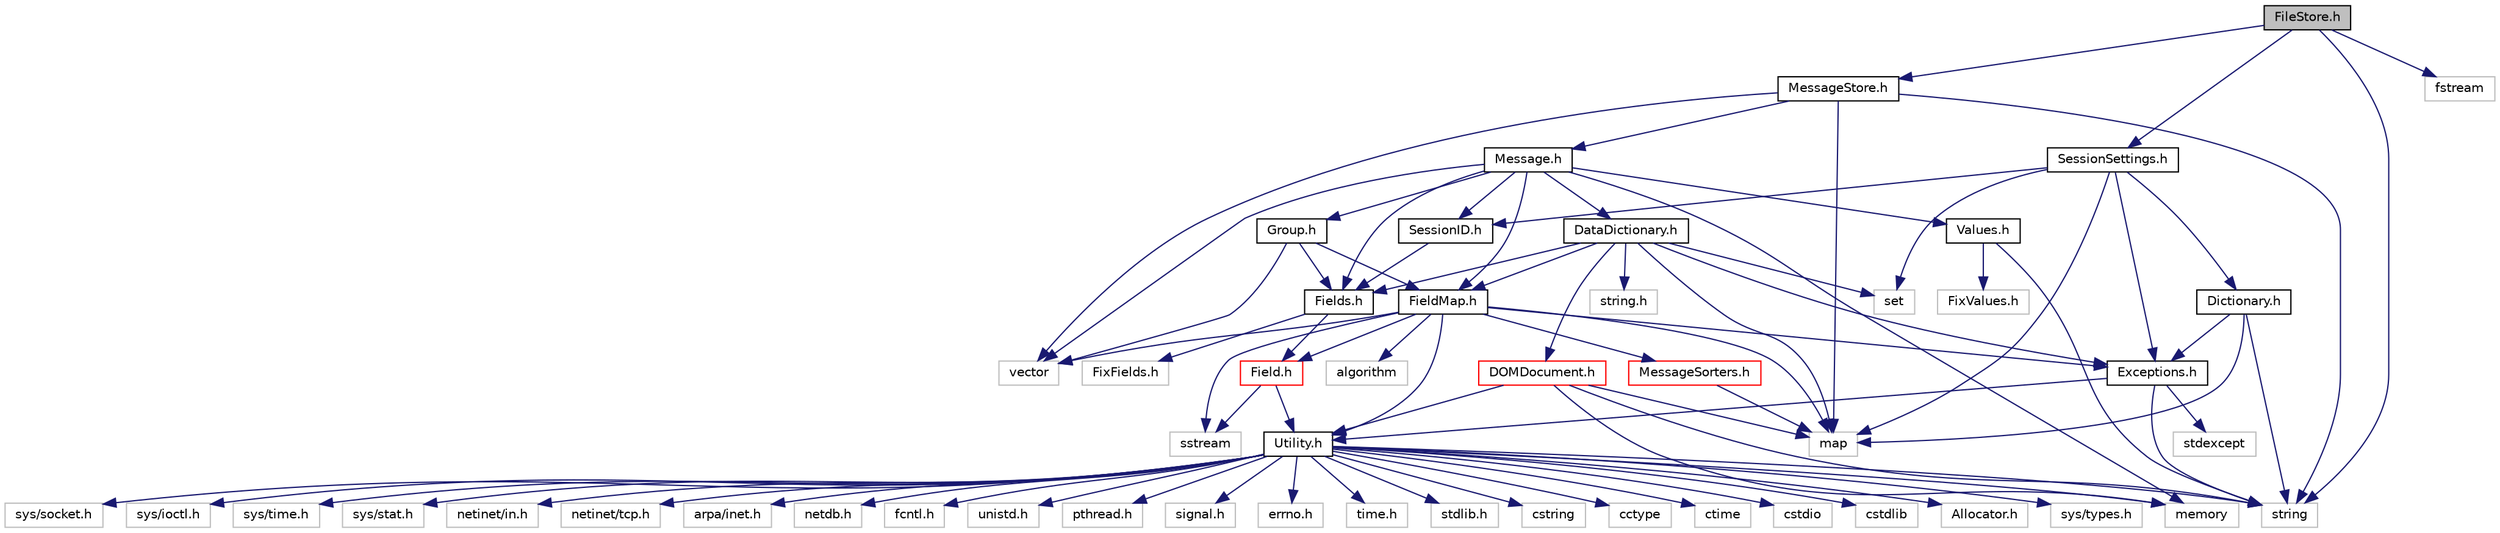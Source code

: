 digraph "FileStore.h"
{
  edge [fontname="Helvetica",fontsize="10",labelfontname="Helvetica",labelfontsize="10"];
  node [fontname="Helvetica",fontsize="10",shape=record];
  Node0 [label="FileStore.h",height=0.2,width=0.4,color="black", fillcolor="grey75", style="filled", fontcolor="black"];
  Node0 -> Node1 [color="midnightblue",fontsize="10",style="solid",fontname="Helvetica"];
  Node1 [label="MessageStore.h",height=0.2,width=0.4,color="black", fillcolor="white", style="filled",URL="$_message_store_8h.html"];
  Node1 -> Node2 [color="midnightblue",fontsize="10",style="solid",fontname="Helvetica"];
  Node2 [label="Message.h",height=0.2,width=0.4,color="black", fillcolor="white", style="filled",URL="$_message_8h.html"];
  Node2 -> Node3 [color="midnightblue",fontsize="10",style="solid",fontname="Helvetica"];
  Node3 [label="FieldMap.h",height=0.2,width=0.4,color="black", fillcolor="white", style="filled",URL="$_field_map_8h.html"];
  Node3 -> Node4 [color="midnightblue",fontsize="10",style="solid",fontname="Helvetica"];
  Node4 [label="Field.h",height=0.2,width=0.4,color="red", fillcolor="white", style="filled",URL="$_field_8h.html"];
  Node4 -> Node5 [color="midnightblue",fontsize="10",style="solid",fontname="Helvetica"];
  Node5 [label="sstream",height=0.2,width=0.4,color="grey75", fillcolor="white", style="filled"];
  Node4 -> Node13 [color="midnightblue",fontsize="10",style="solid",fontname="Helvetica"];
  Node13 [label="Utility.h",height=0.2,width=0.4,color="black", fillcolor="white", style="filled",URL="$_utility_8h.html"];
  Node13 -> Node14 [color="midnightblue",fontsize="10",style="solid",fontname="Helvetica"];
  Node14 [label="Allocator.h",height=0.2,width=0.4,color="grey75", fillcolor="white", style="filled"];
  Node13 -> Node15 [color="midnightblue",fontsize="10",style="solid",fontname="Helvetica"];
  Node15 [label="sys/types.h",height=0.2,width=0.4,color="grey75", fillcolor="white", style="filled"];
  Node13 -> Node16 [color="midnightblue",fontsize="10",style="solid",fontname="Helvetica"];
  Node16 [label="sys/socket.h",height=0.2,width=0.4,color="grey75", fillcolor="white", style="filled"];
  Node13 -> Node17 [color="midnightblue",fontsize="10",style="solid",fontname="Helvetica"];
  Node17 [label="sys/ioctl.h",height=0.2,width=0.4,color="grey75", fillcolor="white", style="filled"];
  Node13 -> Node18 [color="midnightblue",fontsize="10",style="solid",fontname="Helvetica"];
  Node18 [label="sys/time.h",height=0.2,width=0.4,color="grey75", fillcolor="white", style="filled"];
  Node13 -> Node19 [color="midnightblue",fontsize="10",style="solid",fontname="Helvetica"];
  Node19 [label="sys/stat.h",height=0.2,width=0.4,color="grey75", fillcolor="white", style="filled"];
  Node13 -> Node20 [color="midnightblue",fontsize="10",style="solid",fontname="Helvetica"];
  Node20 [label="netinet/in.h",height=0.2,width=0.4,color="grey75", fillcolor="white", style="filled"];
  Node13 -> Node21 [color="midnightblue",fontsize="10",style="solid",fontname="Helvetica"];
  Node21 [label="netinet/tcp.h",height=0.2,width=0.4,color="grey75", fillcolor="white", style="filled"];
  Node13 -> Node22 [color="midnightblue",fontsize="10",style="solid",fontname="Helvetica"];
  Node22 [label="arpa/inet.h",height=0.2,width=0.4,color="grey75", fillcolor="white", style="filled"];
  Node13 -> Node23 [color="midnightblue",fontsize="10",style="solid",fontname="Helvetica"];
  Node23 [label="netdb.h",height=0.2,width=0.4,color="grey75", fillcolor="white", style="filled"];
  Node13 -> Node24 [color="midnightblue",fontsize="10",style="solid",fontname="Helvetica"];
  Node24 [label="fcntl.h",height=0.2,width=0.4,color="grey75", fillcolor="white", style="filled"];
  Node13 -> Node25 [color="midnightblue",fontsize="10",style="solid",fontname="Helvetica"];
  Node25 [label="unistd.h",height=0.2,width=0.4,color="grey75", fillcolor="white", style="filled"];
  Node13 -> Node26 [color="midnightblue",fontsize="10",style="solid",fontname="Helvetica"];
  Node26 [label="pthread.h",height=0.2,width=0.4,color="grey75", fillcolor="white", style="filled"];
  Node13 -> Node27 [color="midnightblue",fontsize="10",style="solid",fontname="Helvetica"];
  Node27 [label="signal.h",height=0.2,width=0.4,color="grey75", fillcolor="white", style="filled"];
  Node13 -> Node28 [color="midnightblue",fontsize="10",style="solid",fontname="Helvetica"];
  Node28 [label="errno.h",height=0.2,width=0.4,color="grey75", fillcolor="white", style="filled"];
  Node13 -> Node29 [color="midnightblue",fontsize="10",style="solid",fontname="Helvetica"];
  Node29 [label="time.h",height=0.2,width=0.4,color="grey75", fillcolor="white", style="filled"];
  Node13 -> Node30 [color="midnightblue",fontsize="10",style="solid",fontname="Helvetica"];
  Node30 [label="stdlib.h",height=0.2,width=0.4,color="grey75", fillcolor="white", style="filled"];
  Node13 -> Node31 [color="midnightblue",fontsize="10",style="solid",fontname="Helvetica"];
  Node31 [label="string",height=0.2,width=0.4,color="grey75", fillcolor="white", style="filled"];
  Node13 -> Node32 [color="midnightblue",fontsize="10",style="solid",fontname="Helvetica"];
  Node32 [label="cstring",height=0.2,width=0.4,color="grey75", fillcolor="white", style="filled"];
  Node13 -> Node33 [color="midnightblue",fontsize="10",style="solid",fontname="Helvetica"];
  Node33 [label="cctype",height=0.2,width=0.4,color="grey75", fillcolor="white", style="filled"];
  Node13 -> Node34 [color="midnightblue",fontsize="10",style="solid",fontname="Helvetica"];
  Node34 [label="ctime",height=0.2,width=0.4,color="grey75", fillcolor="white", style="filled"];
  Node13 -> Node35 [color="midnightblue",fontsize="10",style="solid",fontname="Helvetica"];
  Node35 [label="cstdio",height=0.2,width=0.4,color="grey75", fillcolor="white", style="filled"];
  Node13 -> Node36 [color="midnightblue",fontsize="10",style="solid",fontname="Helvetica"];
  Node36 [label="cstdlib",height=0.2,width=0.4,color="grey75", fillcolor="white", style="filled"];
  Node13 -> Node37 [color="midnightblue",fontsize="10",style="solid",fontname="Helvetica"];
  Node37 [label="memory",height=0.2,width=0.4,color="grey75", fillcolor="white", style="filled"];
  Node3 -> Node44 [color="midnightblue",fontsize="10",style="solid",fontname="Helvetica"];
  Node44 [label="MessageSorters.h",height=0.2,width=0.4,color="red", fillcolor="white", style="filled",URL="$_message_sorters_8h.html"];
  Node44 -> Node49 [color="midnightblue",fontsize="10",style="solid",fontname="Helvetica"];
  Node49 [label="map",height=0.2,width=0.4,color="grey75", fillcolor="white", style="filled"];
  Node3 -> Node38 [color="midnightblue",fontsize="10",style="solid",fontname="Helvetica"];
  Node38 [label="Exceptions.h",height=0.2,width=0.4,color="black", fillcolor="white", style="filled",URL="$_exceptions_8h.html"];
  Node38 -> Node31 [color="midnightblue",fontsize="10",style="solid",fontname="Helvetica"];
  Node38 -> Node39 [color="midnightblue",fontsize="10",style="solid",fontname="Helvetica"];
  Node39 [label="stdexcept",height=0.2,width=0.4,color="grey75", fillcolor="white", style="filled"];
  Node38 -> Node13 [color="midnightblue",fontsize="10",style="solid",fontname="Helvetica"];
  Node3 -> Node13 [color="midnightblue",fontsize="10",style="solid",fontname="Helvetica"];
  Node3 -> Node49 [color="midnightblue",fontsize="10",style="solid",fontname="Helvetica"];
  Node3 -> Node50 [color="midnightblue",fontsize="10",style="solid",fontname="Helvetica"];
  Node50 [label="vector",height=0.2,width=0.4,color="grey75", fillcolor="white", style="filled"];
  Node3 -> Node5 [color="midnightblue",fontsize="10",style="solid",fontname="Helvetica"];
  Node3 -> Node51 [color="midnightblue",fontsize="10",style="solid",fontname="Helvetica"];
  Node51 [label="algorithm",height=0.2,width=0.4,color="grey75", fillcolor="white", style="filled"];
  Node2 -> Node52 [color="midnightblue",fontsize="10",style="solid",fontname="Helvetica"];
  Node52 [label="Fields.h",height=0.2,width=0.4,color="black", fillcolor="white", style="filled",URL="$_fields_8h.html"];
  Node52 -> Node53 [color="midnightblue",fontsize="10",style="solid",fontname="Helvetica"];
  Node53 [label="FixFields.h",height=0.2,width=0.4,color="grey75", fillcolor="white", style="filled"];
  Node52 -> Node4 [color="midnightblue",fontsize="10",style="solid",fontname="Helvetica"];
  Node2 -> Node54 [color="midnightblue",fontsize="10",style="solid",fontname="Helvetica"];
  Node54 [label="Group.h",height=0.2,width=0.4,color="black", fillcolor="white", style="filled",URL="$_group_8h.html"];
  Node54 -> Node3 [color="midnightblue",fontsize="10",style="solid",fontname="Helvetica"];
  Node54 -> Node52 [color="midnightblue",fontsize="10",style="solid",fontname="Helvetica"];
  Node54 -> Node50 [color="midnightblue",fontsize="10",style="solid",fontname="Helvetica"];
  Node2 -> Node55 [color="midnightblue",fontsize="10",style="solid",fontname="Helvetica"];
  Node55 [label="SessionID.h",height=0.2,width=0.4,color="black", fillcolor="white", style="filled",URL="$_session_i_d_8h.html"];
  Node55 -> Node52 [color="midnightblue",fontsize="10",style="solid",fontname="Helvetica"];
  Node2 -> Node56 [color="midnightblue",fontsize="10",style="solid",fontname="Helvetica"];
  Node56 [label="DataDictionary.h",height=0.2,width=0.4,color="black", fillcolor="white", style="filled",URL="$_data_dictionary_8h.html"];
  Node56 -> Node52 [color="midnightblue",fontsize="10",style="solid",fontname="Helvetica"];
  Node56 -> Node3 [color="midnightblue",fontsize="10",style="solid",fontname="Helvetica"];
  Node56 -> Node57 [color="midnightblue",fontsize="10",style="solid",fontname="Helvetica"];
  Node57 [label="DOMDocument.h",height=0.2,width=0.4,color="red", fillcolor="white", style="filled",URL="$_d_o_m_document_8h.html"];
  Node57 -> Node31 [color="midnightblue",fontsize="10",style="solid",fontname="Helvetica"];
  Node57 -> Node49 [color="midnightblue",fontsize="10",style="solid",fontname="Helvetica"];
  Node57 -> Node37 [color="midnightblue",fontsize="10",style="solid",fontname="Helvetica"];
  Node57 -> Node13 [color="midnightblue",fontsize="10",style="solid",fontname="Helvetica"];
  Node56 -> Node38 [color="midnightblue",fontsize="10",style="solid",fontname="Helvetica"];
  Node56 -> Node58 [color="midnightblue",fontsize="10",style="solid",fontname="Helvetica"];
  Node58 [label="set",height=0.2,width=0.4,color="grey75", fillcolor="white", style="filled"];
  Node56 -> Node49 [color="midnightblue",fontsize="10",style="solid",fontname="Helvetica"];
  Node56 -> Node59 [color="midnightblue",fontsize="10",style="solid",fontname="Helvetica"];
  Node59 [label="string.h",height=0.2,width=0.4,color="grey75", fillcolor="white", style="filled"];
  Node2 -> Node60 [color="midnightblue",fontsize="10",style="solid",fontname="Helvetica"];
  Node60 [label="Values.h",height=0.2,width=0.4,color="black", fillcolor="white", style="filled",URL="$_values_8h.html"];
  Node60 -> Node61 [color="midnightblue",fontsize="10",style="solid",fontname="Helvetica"];
  Node61 [label="FixValues.h",height=0.2,width=0.4,color="grey75", fillcolor="white", style="filled"];
  Node60 -> Node31 [color="midnightblue",fontsize="10",style="solid",fontname="Helvetica"];
  Node2 -> Node50 [color="midnightblue",fontsize="10",style="solid",fontname="Helvetica"];
  Node2 -> Node37 [color="midnightblue",fontsize="10",style="solid",fontname="Helvetica"];
  Node1 -> Node49 [color="midnightblue",fontsize="10",style="solid",fontname="Helvetica"];
  Node1 -> Node50 [color="midnightblue",fontsize="10",style="solid",fontname="Helvetica"];
  Node1 -> Node31 [color="midnightblue",fontsize="10",style="solid",fontname="Helvetica"];
  Node0 -> Node62 [color="midnightblue",fontsize="10",style="solid",fontname="Helvetica"];
  Node62 [label="SessionSettings.h",height=0.2,width=0.4,color="black", fillcolor="white", style="filled",URL="$_session_settings_8h.html"];
  Node62 -> Node63 [color="midnightblue",fontsize="10",style="solid",fontname="Helvetica"];
  Node63 [label="Dictionary.h",height=0.2,width=0.4,color="black", fillcolor="white", style="filled",URL="$_dictionary_8h.html"];
  Node63 -> Node49 [color="midnightblue",fontsize="10",style="solid",fontname="Helvetica"];
  Node63 -> Node31 [color="midnightblue",fontsize="10",style="solid",fontname="Helvetica"];
  Node63 -> Node38 [color="midnightblue",fontsize="10",style="solid",fontname="Helvetica"];
  Node62 -> Node55 [color="midnightblue",fontsize="10",style="solid",fontname="Helvetica"];
  Node62 -> Node38 [color="midnightblue",fontsize="10",style="solid",fontname="Helvetica"];
  Node62 -> Node49 [color="midnightblue",fontsize="10",style="solid",fontname="Helvetica"];
  Node62 -> Node58 [color="midnightblue",fontsize="10",style="solid",fontname="Helvetica"];
  Node0 -> Node64 [color="midnightblue",fontsize="10",style="solid",fontname="Helvetica"];
  Node64 [label="fstream",height=0.2,width=0.4,color="grey75", fillcolor="white", style="filled"];
  Node0 -> Node31 [color="midnightblue",fontsize="10",style="solid",fontname="Helvetica"];
}
